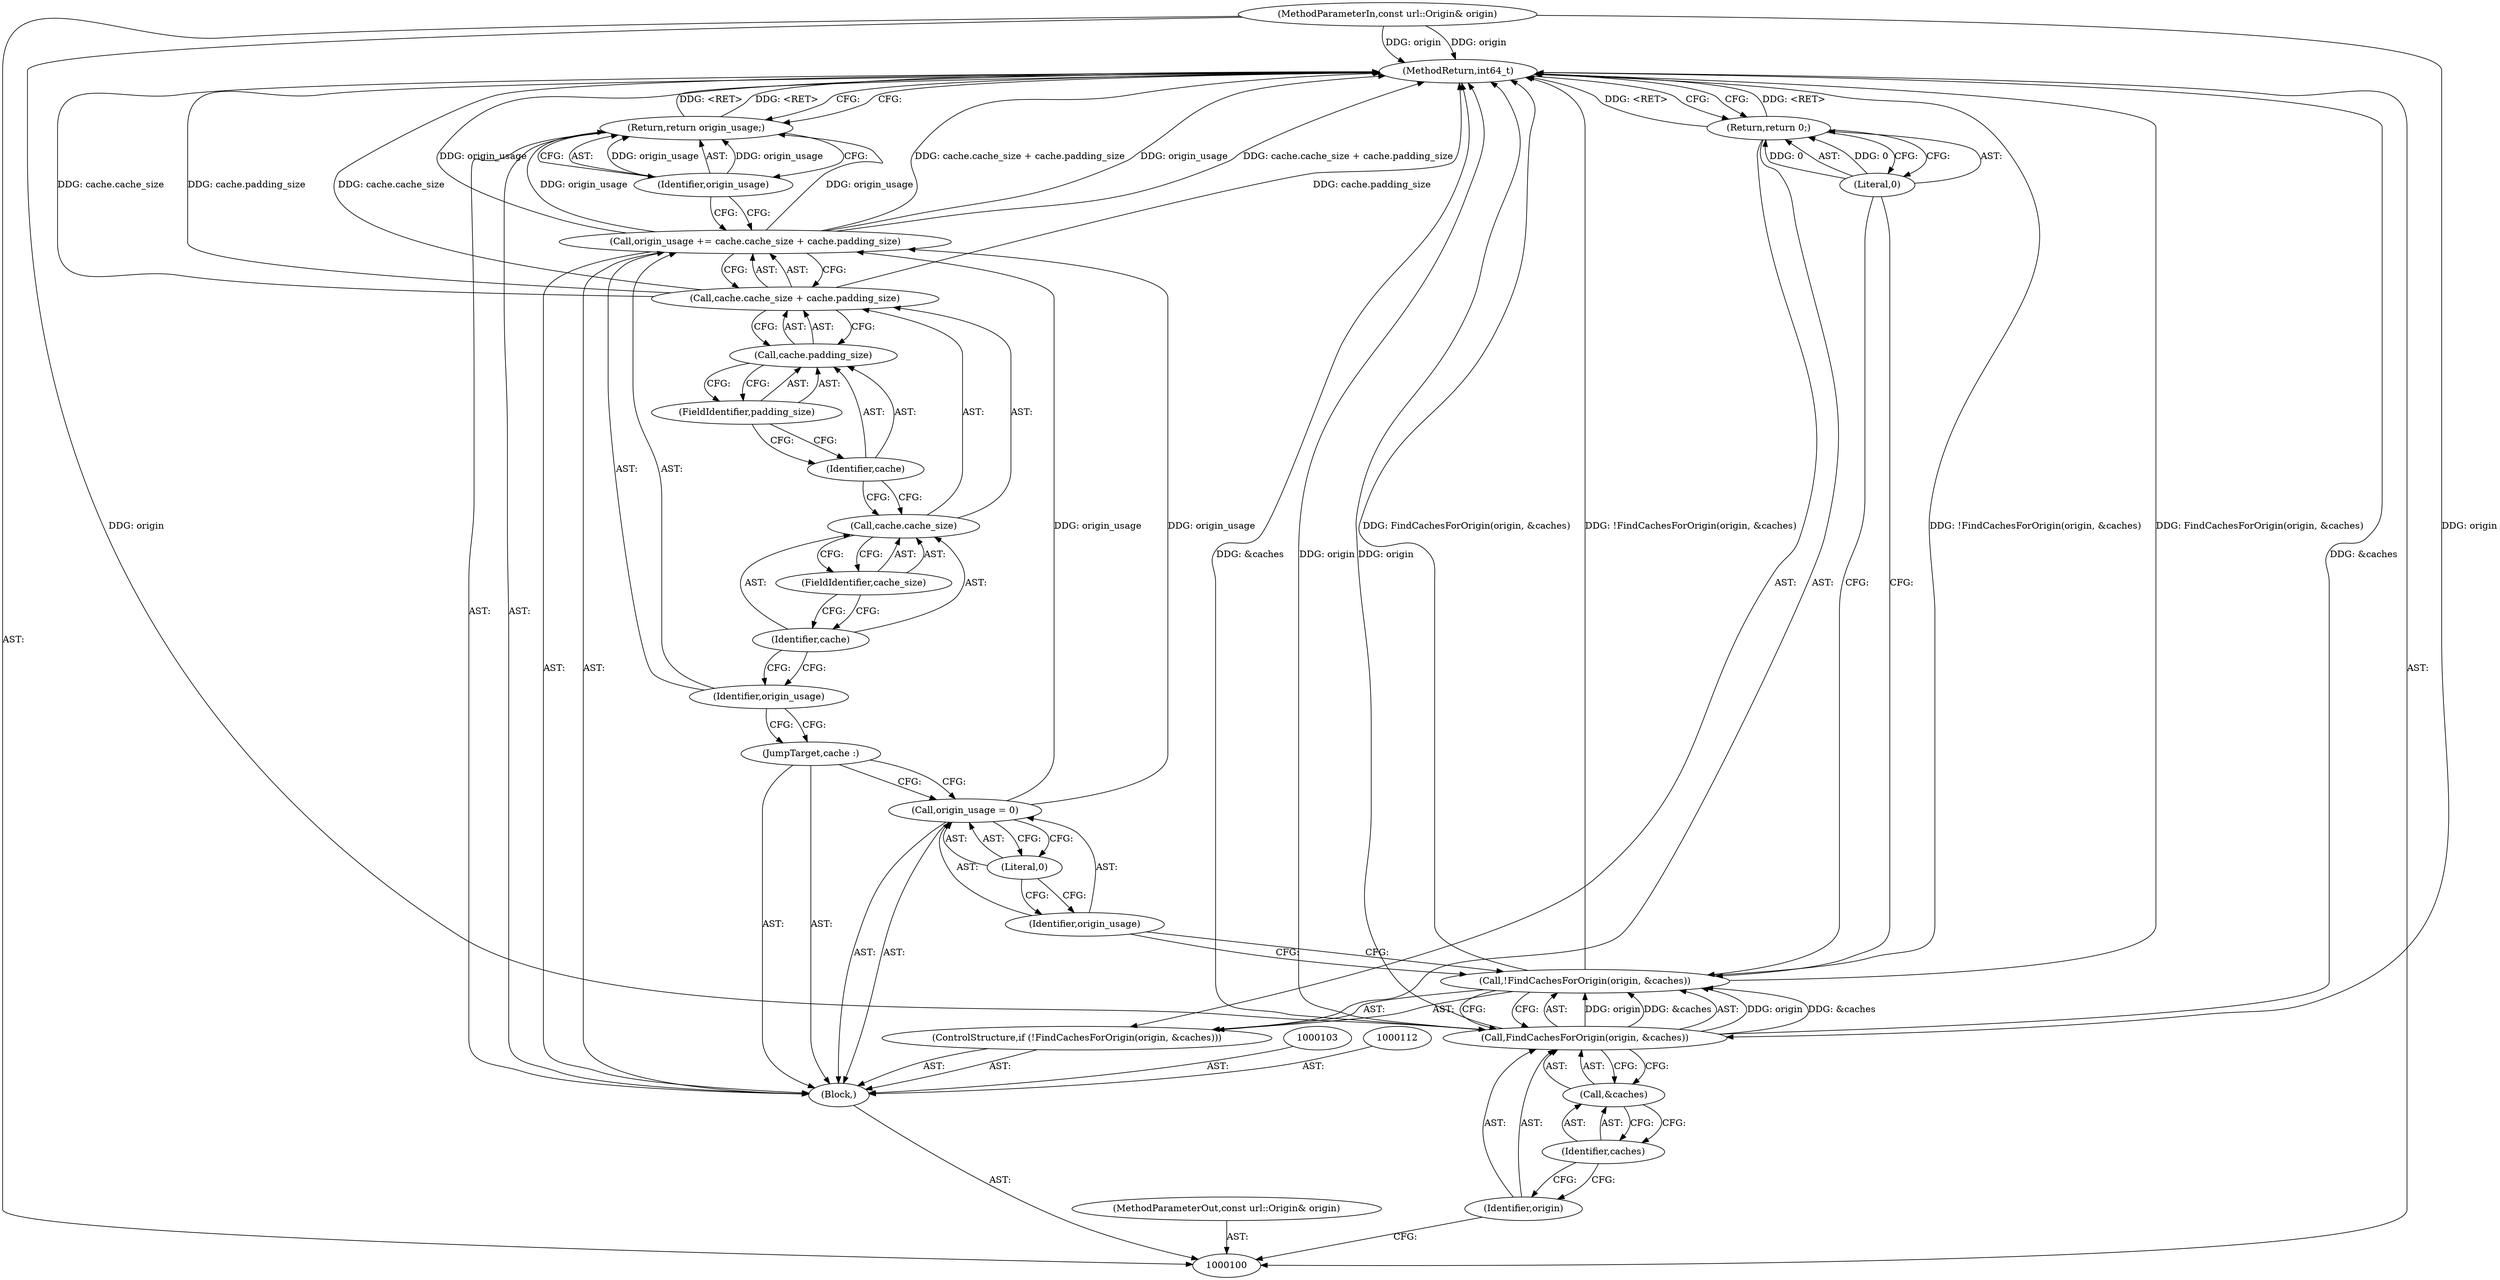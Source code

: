digraph "0_Chrome_04aaacb936a08d70862d6d9d7e8354721ae46be8_10" {
"1000128" [label="(MethodReturn,int64_t)"];
"1000101" [label="(MethodParameterIn,const url::Origin& origin)"];
"1000169" [label="(MethodParameterOut,const url::Origin& origin)"];
"1000102" [label="(Block,)"];
"1000104" [label="(ControlStructure,if (!FindCachesForOrigin(origin, &caches)))"];
"1000107" [label="(Identifier,origin)"];
"1000108" [label="(Call,&caches)"];
"1000109" [label="(Identifier,caches)"];
"1000105" [label="(Call,!FindCachesForOrigin(origin, &caches))"];
"1000106" [label="(Call,FindCachesForOrigin(origin, &caches))"];
"1000111" [label="(Literal,0)"];
"1000110" [label="(Return,return 0;)"];
"1000113" [label="(Call,origin_usage = 0)"];
"1000114" [label="(Identifier,origin_usage)"];
"1000115" [label="(Literal,0)"];
"1000116" [label="(JumpTarget,cache :)"];
"1000119" [label="(Call,cache.cache_size + cache.padding_size)"];
"1000120" [label="(Call,cache.cache_size)"];
"1000121" [label="(Identifier,cache)"];
"1000122" [label="(FieldIdentifier,cache_size)"];
"1000123" [label="(Call,cache.padding_size)"];
"1000124" [label="(Identifier,cache)"];
"1000117" [label="(Call,origin_usage += cache.cache_size + cache.padding_size)"];
"1000118" [label="(Identifier,origin_usage)"];
"1000125" [label="(FieldIdentifier,padding_size)"];
"1000127" [label="(Identifier,origin_usage)"];
"1000126" [label="(Return,return origin_usage;)"];
"1000128" -> "1000100"  [label="AST: "];
"1000128" -> "1000110"  [label="CFG: "];
"1000128" -> "1000126"  [label="CFG: "];
"1000106" -> "1000128"  [label="DDG: &caches"];
"1000106" -> "1000128"  [label="DDG: origin"];
"1000105" -> "1000128"  [label="DDG: !FindCachesForOrigin(origin, &caches)"];
"1000105" -> "1000128"  [label="DDG: FindCachesForOrigin(origin, &caches)"];
"1000119" -> "1000128"  [label="DDG: cache.padding_size"];
"1000119" -> "1000128"  [label="DDG: cache.cache_size"];
"1000117" -> "1000128"  [label="DDG: origin_usage"];
"1000117" -> "1000128"  [label="DDG: cache.cache_size + cache.padding_size"];
"1000101" -> "1000128"  [label="DDG: origin"];
"1000110" -> "1000128"  [label="DDG: <RET>"];
"1000126" -> "1000128"  [label="DDG: <RET>"];
"1000101" -> "1000100"  [label="AST: "];
"1000101" -> "1000128"  [label="DDG: origin"];
"1000101" -> "1000106"  [label="DDG: origin"];
"1000169" -> "1000100"  [label="AST: "];
"1000102" -> "1000100"  [label="AST: "];
"1000103" -> "1000102"  [label="AST: "];
"1000104" -> "1000102"  [label="AST: "];
"1000112" -> "1000102"  [label="AST: "];
"1000113" -> "1000102"  [label="AST: "];
"1000116" -> "1000102"  [label="AST: "];
"1000117" -> "1000102"  [label="AST: "];
"1000126" -> "1000102"  [label="AST: "];
"1000104" -> "1000102"  [label="AST: "];
"1000105" -> "1000104"  [label="AST: "];
"1000110" -> "1000104"  [label="AST: "];
"1000107" -> "1000106"  [label="AST: "];
"1000107" -> "1000100"  [label="CFG: "];
"1000109" -> "1000107"  [label="CFG: "];
"1000108" -> "1000106"  [label="AST: "];
"1000108" -> "1000109"  [label="CFG: "];
"1000109" -> "1000108"  [label="AST: "];
"1000106" -> "1000108"  [label="CFG: "];
"1000109" -> "1000108"  [label="AST: "];
"1000109" -> "1000107"  [label="CFG: "];
"1000108" -> "1000109"  [label="CFG: "];
"1000105" -> "1000104"  [label="AST: "];
"1000105" -> "1000106"  [label="CFG: "];
"1000106" -> "1000105"  [label="AST: "];
"1000111" -> "1000105"  [label="CFG: "];
"1000114" -> "1000105"  [label="CFG: "];
"1000105" -> "1000128"  [label="DDG: !FindCachesForOrigin(origin, &caches)"];
"1000105" -> "1000128"  [label="DDG: FindCachesForOrigin(origin, &caches)"];
"1000106" -> "1000105"  [label="DDG: origin"];
"1000106" -> "1000105"  [label="DDG: &caches"];
"1000106" -> "1000105"  [label="AST: "];
"1000106" -> "1000108"  [label="CFG: "];
"1000107" -> "1000106"  [label="AST: "];
"1000108" -> "1000106"  [label="AST: "];
"1000105" -> "1000106"  [label="CFG: "];
"1000106" -> "1000128"  [label="DDG: &caches"];
"1000106" -> "1000128"  [label="DDG: origin"];
"1000106" -> "1000105"  [label="DDG: origin"];
"1000106" -> "1000105"  [label="DDG: &caches"];
"1000101" -> "1000106"  [label="DDG: origin"];
"1000111" -> "1000110"  [label="AST: "];
"1000111" -> "1000105"  [label="CFG: "];
"1000110" -> "1000111"  [label="CFG: "];
"1000111" -> "1000110"  [label="DDG: 0"];
"1000110" -> "1000104"  [label="AST: "];
"1000110" -> "1000111"  [label="CFG: "];
"1000111" -> "1000110"  [label="AST: "];
"1000128" -> "1000110"  [label="CFG: "];
"1000110" -> "1000128"  [label="DDG: <RET>"];
"1000111" -> "1000110"  [label="DDG: 0"];
"1000113" -> "1000102"  [label="AST: "];
"1000113" -> "1000115"  [label="CFG: "];
"1000114" -> "1000113"  [label="AST: "];
"1000115" -> "1000113"  [label="AST: "];
"1000116" -> "1000113"  [label="CFG: "];
"1000113" -> "1000117"  [label="DDG: origin_usage"];
"1000114" -> "1000113"  [label="AST: "];
"1000114" -> "1000105"  [label="CFG: "];
"1000115" -> "1000114"  [label="CFG: "];
"1000115" -> "1000113"  [label="AST: "];
"1000115" -> "1000114"  [label="CFG: "];
"1000113" -> "1000115"  [label="CFG: "];
"1000116" -> "1000102"  [label="AST: "];
"1000116" -> "1000113"  [label="CFG: "];
"1000118" -> "1000116"  [label="CFG: "];
"1000119" -> "1000117"  [label="AST: "];
"1000119" -> "1000123"  [label="CFG: "];
"1000120" -> "1000119"  [label="AST: "];
"1000123" -> "1000119"  [label="AST: "];
"1000117" -> "1000119"  [label="CFG: "];
"1000119" -> "1000128"  [label="DDG: cache.padding_size"];
"1000119" -> "1000128"  [label="DDG: cache.cache_size"];
"1000120" -> "1000119"  [label="AST: "];
"1000120" -> "1000122"  [label="CFG: "];
"1000121" -> "1000120"  [label="AST: "];
"1000122" -> "1000120"  [label="AST: "];
"1000124" -> "1000120"  [label="CFG: "];
"1000121" -> "1000120"  [label="AST: "];
"1000121" -> "1000118"  [label="CFG: "];
"1000122" -> "1000121"  [label="CFG: "];
"1000122" -> "1000120"  [label="AST: "];
"1000122" -> "1000121"  [label="CFG: "];
"1000120" -> "1000122"  [label="CFG: "];
"1000123" -> "1000119"  [label="AST: "];
"1000123" -> "1000125"  [label="CFG: "];
"1000124" -> "1000123"  [label="AST: "];
"1000125" -> "1000123"  [label="AST: "];
"1000119" -> "1000123"  [label="CFG: "];
"1000124" -> "1000123"  [label="AST: "];
"1000124" -> "1000120"  [label="CFG: "];
"1000125" -> "1000124"  [label="CFG: "];
"1000117" -> "1000102"  [label="AST: "];
"1000117" -> "1000119"  [label="CFG: "];
"1000118" -> "1000117"  [label="AST: "];
"1000119" -> "1000117"  [label="AST: "];
"1000127" -> "1000117"  [label="CFG: "];
"1000117" -> "1000128"  [label="DDG: origin_usage"];
"1000117" -> "1000128"  [label="DDG: cache.cache_size + cache.padding_size"];
"1000113" -> "1000117"  [label="DDG: origin_usage"];
"1000117" -> "1000126"  [label="DDG: origin_usage"];
"1000118" -> "1000117"  [label="AST: "];
"1000118" -> "1000116"  [label="CFG: "];
"1000121" -> "1000118"  [label="CFG: "];
"1000125" -> "1000123"  [label="AST: "];
"1000125" -> "1000124"  [label="CFG: "];
"1000123" -> "1000125"  [label="CFG: "];
"1000127" -> "1000126"  [label="AST: "];
"1000127" -> "1000117"  [label="CFG: "];
"1000126" -> "1000127"  [label="CFG: "];
"1000127" -> "1000126"  [label="DDG: origin_usage"];
"1000126" -> "1000102"  [label="AST: "];
"1000126" -> "1000127"  [label="CFG: "];
"1000127" -> "1000126"  [label="AST: "];
"1000128" -> "1000126"  [label="CFG: "];
"1000126" -> "1000128"  [label="DDG: <RET>"];
"1000127" -> "1000126"  [label="DDG: origin_usage"];
"1000117" -> "1000126"  [label="DDG: origin_usage"];
}

